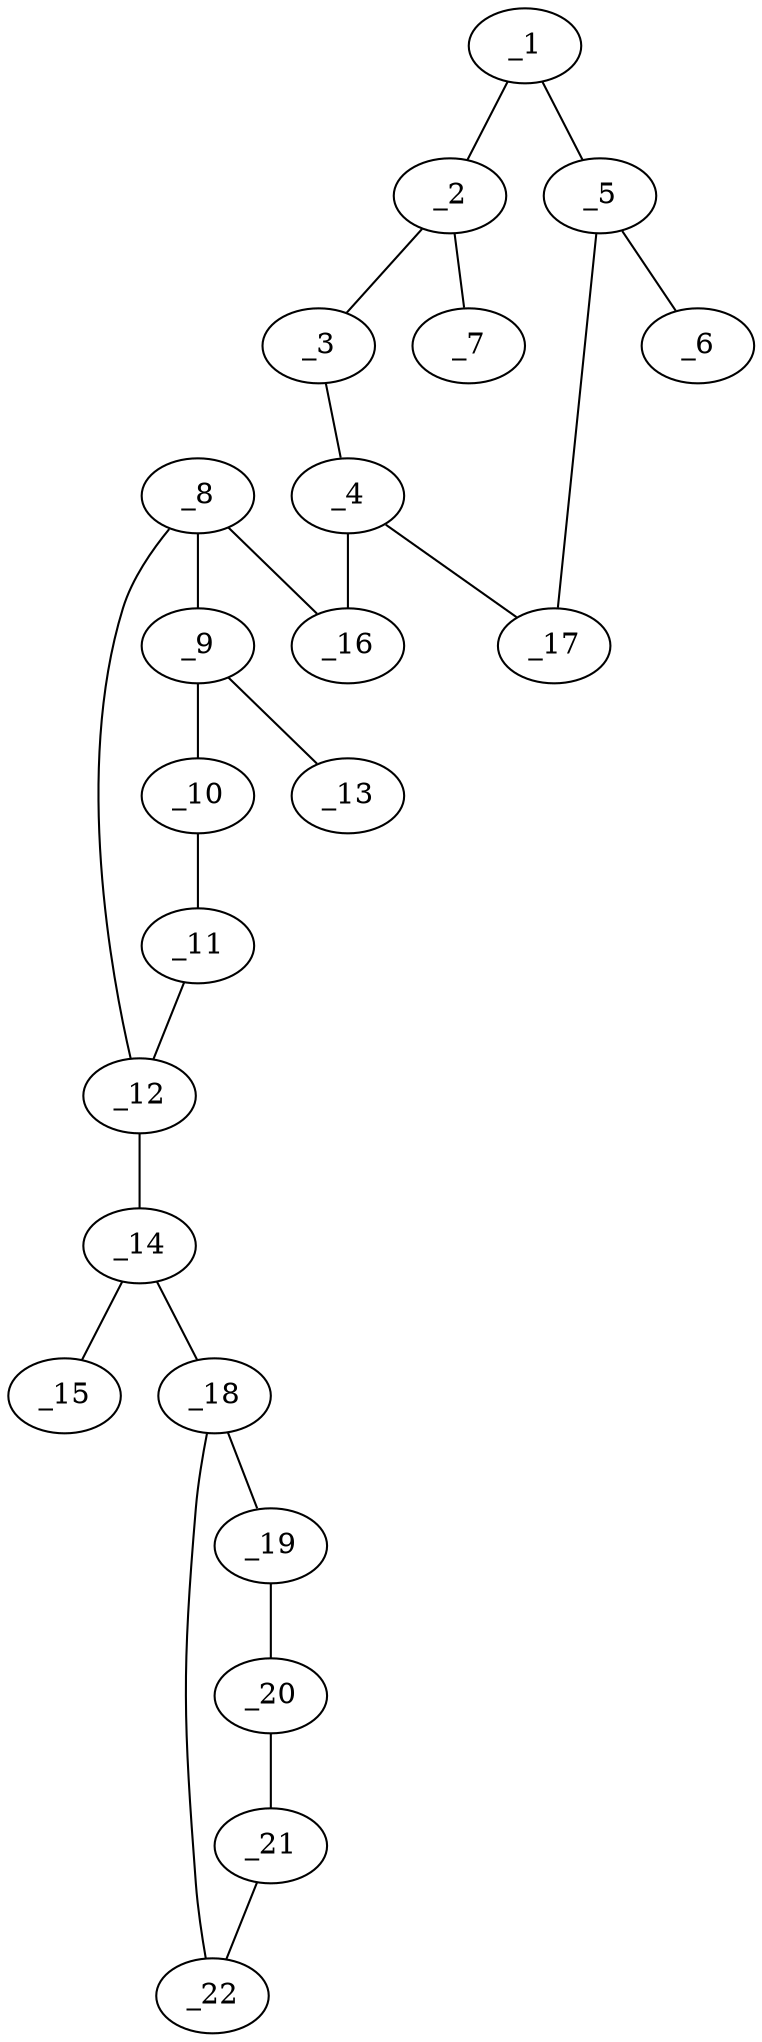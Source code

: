 graph molid687813 {
	_1	 [charge=0,
		chem=1,
		symbol="C  ",
		x="3.7321",
		y="-3.8755"];
	_2	 [charge=0,
		chem=1,
		symbol="C  ",
		x="4.5981",
		y="-3.3755"];
	_1 -- _2	 [valence=1];
	_5	 [charge=0,
		chem=1,
		symbol="C  ",
		x="2.866",
		y="-3.3755"];
	_1 -- _5	 [valence=1];
	_3	 [charge=0,
		chem=4,
		symbol="N  ",
		x="4.5981",
		y="-2.3755"];
	_2 -- _3	 [valence=1];
	_7	 [charge=0,
		chem=2,
		symbol="O  ",
		x="5.4641",
		y="-3.8755"];
	_2 -- _7	 [valence=2];
	_4	 [charge=0,
		chem=1,
		symbol="C  ",
		x="3.7321",
		y="-1.8755"];
	_3 -- _4	 [valence=2];
	_16	 [charge=0,
		chem=4,
		symbol="N  ",
		x="3.7321",
		y="-0.8755"];
	_4 -- _16	 [valence=1];
	_17	 [charge=0,
		chem=4,
		symbol="N  ",
		x="2.866",
		y="-2.3755"];
	_4 -- _17	 [valence=1];
	_6	 [charge=0,
		chem=2,
		symbol="O  ",
		x=2,
		y="-3.8755"];
	_5 -- _6	 [valence=2];
	_5 -- _17	 [valence=1];
	_8	 [charge=0,
		chem=4,
		symbol="N  ",
		x="4.5981",
		y="-0.3755"];
	_9	 [charge=0,
		chem=1,
		symbol="C  ",
		x="5.5116",
		y="-0.7822"];
	_8 -- _9	 [valence=1];
	_12	 [charge=0,
		chem=1,
		symbol="C  ",
		x="4.7026",
		y="0.619"];
	_8 -- _12	 [valence=1];
	_8 -- _16	 [valence=1];
	_10	 [charge=0,
		chem=1,
		symbol="C  ",
		x="6.1808",
		y="-0.0391"];
	_9 -- _10	 [valence=1];
	_13	 [charge=0,
		chem=2,
		symbol="O  ",
		x="5.7195",
		y="-1.7604"];
	_9 -- _13	 [valence=2];
	_11	 [charge=0,
		chem=5,
		symbol="S  ",
		x="5.6808",
		y="0.8269"];
	_10 -- _11	 [valence=1];
	_11 -- _12	 [valence=1];
	_14	 [charge=0,
		chem=1,
		symbol="C  ",
		x="3.9595",
		y="1.2882"];
	_12 -- _14	 [valence=1];
	_15	 [charge=0,
		chem=2,
		symbol="O  ",
		x="3.0084",
		y="0.9792"];
	_14 -- _15	 [valence=2];
	_18	 [charge=0,
		chem=1,
		symbol="C  ",
		x="4.1674",
		y="2.2663"];
	_14 -- _18	 [valence=1];
	_19	 [charge=0,
		chem=1,
		symbol="C  ",
		x="5.0809",
		y="2.673"];
	_18 -- _19	 [valence=2];
	_22	 [charge=0,
		chem=2,
		symbol="O  ",
		x="3.4983",
		y="3.0095"];
	_18 -- _22	 [valence=1];
	_20	 [charge=0,
		chem=1,
		symbol="C  ",
		x="4.9764",
		y="3.6676"];
	_19 -- _20	 [valence=1];
	_21	 [charge=0,
		chem=1,
		symbol="C  ",
		x="3.9983",
		y="3.8755"];
	_20 -- _21	 [valence=2];
	_21 -- _22	 [valence=1];
}
